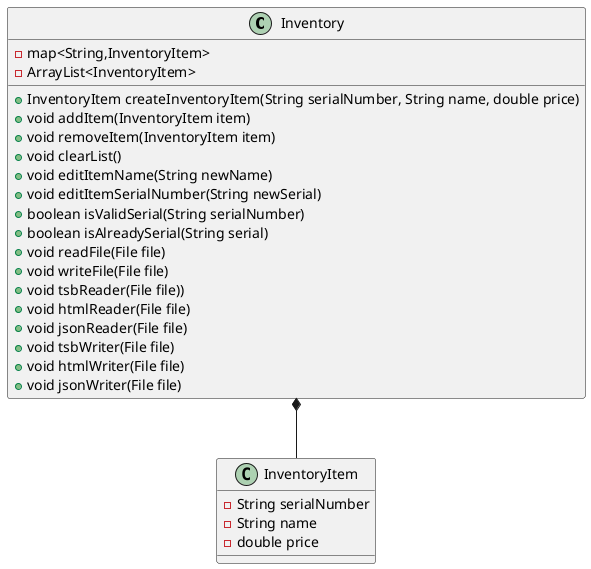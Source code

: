 @startuml
'https://plantuml.com/class-diagram


class Inventory {
    -map<String,InventoryItem>
    -ArrayList<InventoryItem>

    +InventoryItem createInventoryItem(String serialNumber, String name, double price)
    +void addItem(InventoryItem item)
    +void removeItem(InventoryItem item)
    +void clearList()
    +void editItemName(String newName)
    +void editItemSerialNumber(String newSerial)
    +boolean isValidSerial(String serialNumber)
    +boolean isAlreadySerial(String serial)
    +void readFile(File file)
    +void writeFile(File file)
    +void tsbReader(File file))
    +void htmlReader(File file)
    +void jsonReader(File file)
    +void tsbWriter(File file)
    +void htmlWriter(File file)
    +void jsonWriter(File file)
}

class InventoryItem{
    -String serialNumber
    -String name
    -double price

}

Inventory*--InventoryItem

@enduml